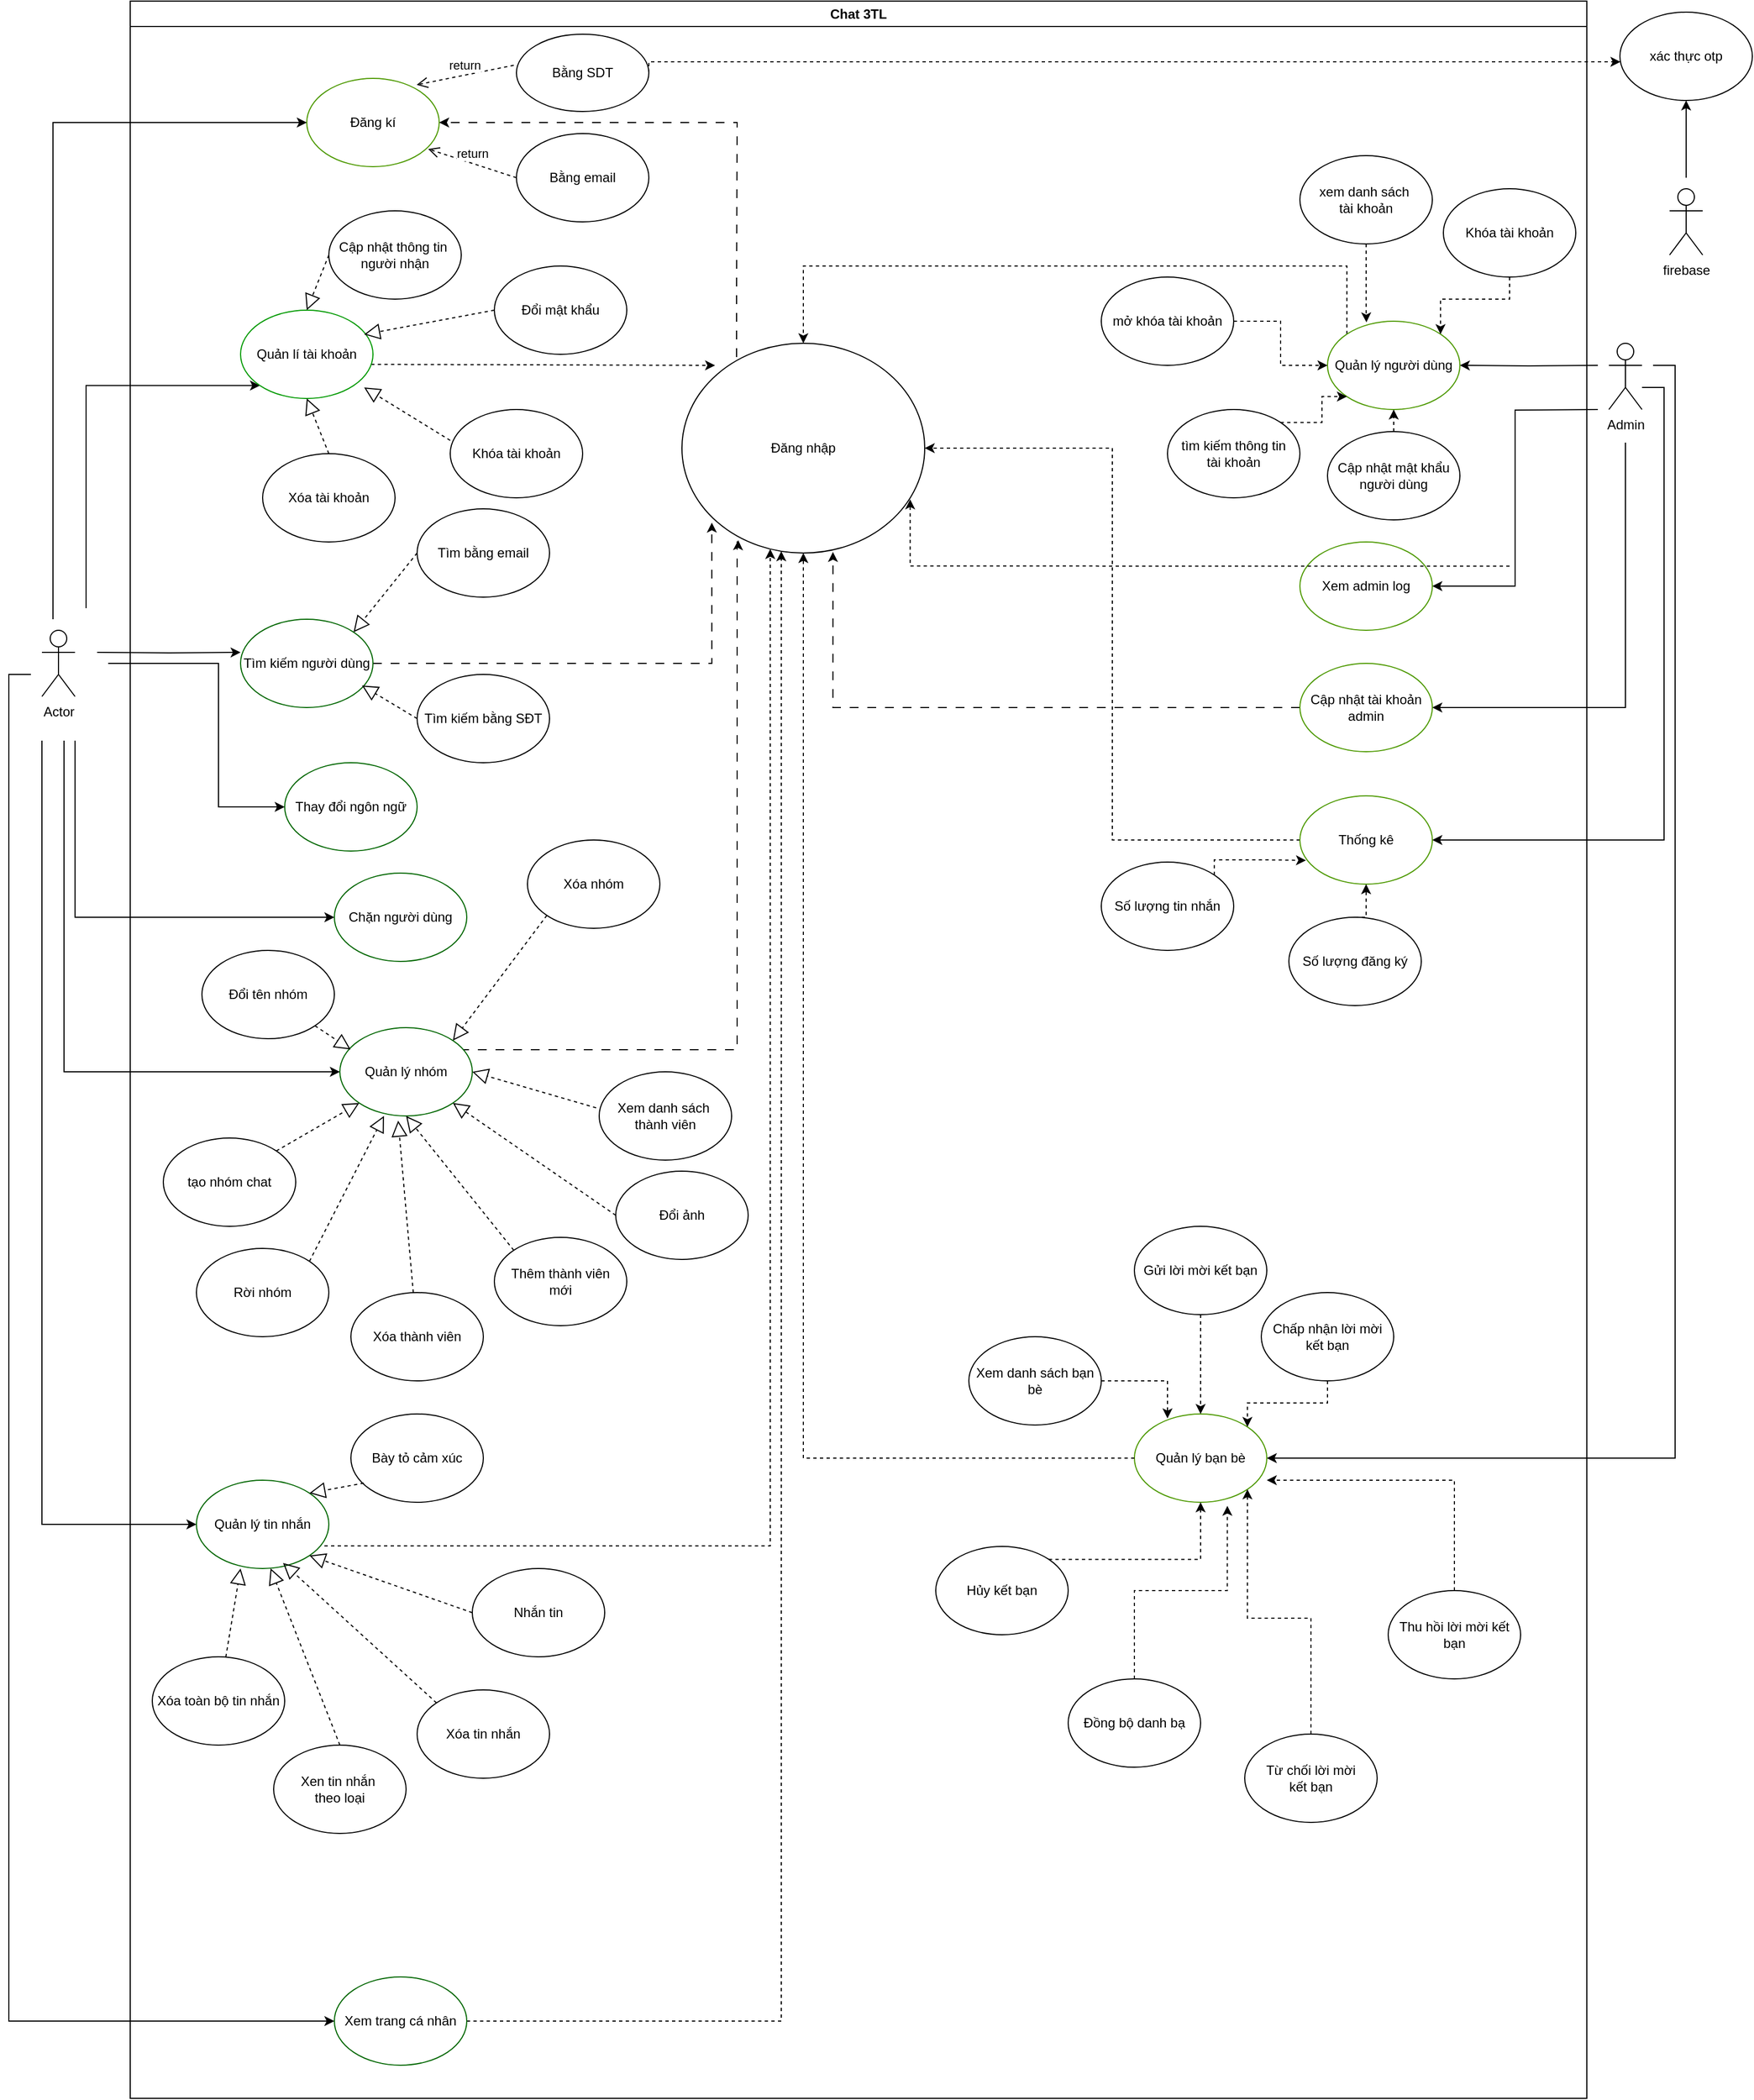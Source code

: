 <mxfile version="24.8.6">
  <diagram name="Page-1" id="at9A_RI2fze7K5TdBR4z">
    <mxGraphModel dx="2100" dy="1114" grid="1" gridSize="10" guides="1" tooltips="1" connect="1" arrows="1" fold="1" page="1" pageScale="1" pageWidth="2000" pageHeight="2000" background="#FFFFFF" math="0" shadow="0">
      <root>
        <mxCell id="0" />
        <mxCell id="1" parent="0" />
        <mxCell id="Nf-f_ZbDkElZ-WXoTZhc-1" value="Đăng kí" style="ellipse;whiteSpace=wrap;html=1;strokeColor=#4D9900;" vertex="1" parent="1">
          <mxGeometry x="430" y="80" width="120" height="80" as="geometry" />
        </mxCell>
        <mxCell id="Nf-f_ZbDkElZ-WXoTZhc-82" style="edgeStyle=orthogonalEdgeStyle;rounded=0;orthogonalLoop=1;jettySize=auto;html=1;exitX=1;exitY=0.5;exitDx=0;exitDy=0;dashed=1;" edge="1" parent="1" source="Nf-f_ZbDkElZ-WXoTZhc-2" target="Nf-f_ZbDkElZ-WXoTZhc-80">
          <mxGeometry relative="1" as="geometry">
            <Array as="points">
              <mxPoint x="1390" y="65" />
              <mxPoint x="1390" y="65" />
            </Array>
          </mxGeometry>
        </mxCell>
        <mxCell id="Nf-f_ZbDkElZ-WXoTZhc-3" value="Bằng email" style="ellipse;whiteSpace=wrap;html=1;" vertex="1" parent="1">
          <mxGeometry x="620" y="130" width="120" height="80" as="geometry" />
        </mxCell>
        <mxCell id="Nf-f_ZbDkElZ-WXoTZhc-60" style="edgeStyle=orthogonalEdgeStyle;rounded=0;orthogonalLoop=1;jettySize=auto;html=1;entryX=0;entryY=0.5;entryDx=0;entryDy=0;" edge="1" parent="1" target="Nf-f_ZbDkElZ-WXoTZhc-1">
          <mxGeometry relative="1" as="geometry">
            <mxPoint x="200" y="530" as="sourcePoint" />
            <Array as="points">
              <mxPoint x="200" y="570" />
              <mxPoint x="200" y="120" />
            </Array>
          </mxGeometry>
        </mxCell>
        <mxCell id="Nf-f_ZbDkElZ-WXoTZhc-61" style="edgeStyle=orthogonalEdgeStyle;rounded=0;orthogonalLoop=1;jettySize=auto;html=1;entryX=0;entryY=1;entryDx=0;entryDy=0;" edge="1" parent="1" target="Nf-f_ZbDkElZ-WXoTZhc-12">
          <mxGeometry relative="1" as="geometry">
            <mxPoint x="230" y="560" as="sourcePoint" />
            <Array as="points">
              <mxPoint x="230" y="550" />
              <mxPoint x="230" y="358" />
            </Array>
          </mxGeometry>
        </mxCell>
        <mxCell id="Nf-f_ZbDkElZ-WXoTZhc-65" style="edgeStyle=orthogonalEdgeStyle;rounded=0;orthogonalLoop=1;jettySize=auto;html=1;entryX=0;entryY=0.375;entryDx=0;entryDy=0;entryPerimeter=0;" edge="1" parent="1" target="Nf-f_ZbDkElZ-WXoTZhc-25">
          <mxGeometry relative="1" as="geometry">
            <mxPoint x="240" y="600" as="sourcePoint" />
            <mxPoint x="350" y="600" as="targetPoint" />
            <Array as="points" />
          </mxGeometry>
        </mxCell>
        <mxCell id="Nf-f_ZbDkElZ-WXoTZhc-66" style="edgeStyle=orthogonalEdgeStyle;rounded=0;orthogonalLoop=1;jettySize=auto;html=1;entryX=0;entryY=0.5;entryDx=0;entryDy=0;" edge="1" parent="1" target="Nf-f_ZbDkElZ-WXoTZhc-29">
          <mxGeometry relative="1" as="geometry">
            <mxPoint x="250" y="610" as="sourcePoint" />
            <Array as="points">
              <mxPoint x="350" y="610" />
              <mxPoint x="350" y="740" />
            </Array>
          </mxGeometry>
        </mxCell>
        <mxCell id="Nf-f_ZbDkElZ-WXoTZhc-68" style="edgeStyle=orthogonalEdgeStyle;rounded=0;orthogonalLoop=1;jettySize=auto;html=1;entryX=0;entryY=0.5;entryDx=0;entryDy=0;" edge="1" parent="1" target="Nf-f_ZbDkElZ-WXoTZhc-30">
          <mxGeometry relative="1" as="geometry">
            <mxPoint x="220" y="680" as="sourcePoint" />
            <Array as="points">
              <mxPoint x="220" y="700" />
              <mxPoint x="220" y="840" />
            </Array>
          </mxGeometry>
        </mxCell>
        <mxCell id="Nf-f_ZbDkElZ-WXoTZhc-69" style="edgeStyle=orthogonalEdgeStyle;rounded=0;orthogonalLoop=1;jettySize=auto;html=1;entryX=0;entryY=0.5;entryDx=0;entryDy=0;" edge="1" parent="1" target="Nf-f_ZbDkElZ-WXoTZhc-31">
          <mxGeometry relative="1" as="geometry">
            <mxPoint x="210" y="680" as="sourcePoint" />
            <Array as="points">
              <mxPoint x="210" y="980" />
            </Array>
          </mxGeometry>
        </mxCell>
        <mxCell id="Nf-f_ZbDkElZ-WXoTZhc-70" style="edgeStyle=orthogonalEdgeStyle;rounded=0;orthogonalLoop=1;jettySize=auto;html=1;entryX=0;entryY=0.5;entryDx=0;entryDy=0;" edge="1" parent="1" target="Nf-f_ZbDkElZ-WXoTZhc-48">
          <mxGeometry relative="1" as="geometry">
            <mxPoint x="190" y="680" as="sourcePoint" />
            <Array as="points">
              <mxPoint x="190" y="700" />
              <mxPoint x="190" y="1390" />
            </Array>
          </mxGeometry>
        </mxCell>
        <mxCell id="Nf-f_ZbDkElZ-WXoTZhc-71" style="edgeStyle=orthogonalEdgeStyle;rounded=0;orthogonalLoop=1;jettySize=auto;html=1;entryX=0;entryY=0.5;entryDx=0;entryDy=0;" edge="1" parent="1" target="Nf-f_ZbDkElZ-WXoTZhc-59">
          <mxGeometry relative="1" as="geometry">
            <mxPoint x="180" y="620" as="sourcePoint" />
            <Array as="points">
              <mxPoint x="160" y="620" />
              <mxPoint x="160" y="1840" />
            </Array>
          </mxGeometry>
        </mxCell>
        <mxCell id="Nf-f_ZbDkElZ-WXoTZhc-4" value="Actor" style="shape=umlActor;verticalLabelPosition=bottom;verticalAlign=top;html=1;outlineConnect=0;" vertex="1" parent="1">
          <mxGeometry x="190" y="580" width="30" height="60" as="geometry" />
        </mxCell>
        <mxCell id="Nf-f_ZbDkElZ-WXoTZhc-5" value="return" style="html=1;verticalAlign=bottom;endArrow=open;dashed=1;endSize=8;curved=0;rounded=0;exitX=-0.02;exitY=0.402;exitDx=0;exitDy=0;exitPerimeter=0;entryX=0.83;entryY=0.073;entryDx=0;entryDy=0;entryPerimeter=0;" edge="1" parent="1" source="Nf-f_ZbDkElZ-WXoTZhc-2" target="Nf-f_ZbDkElZ-WXoTZhc-1">
          <mxGeometry relative="1" as="geometry">
            <mxPoint x="610" y="70" as="sourcePoint" />
            <mxPoint x="530" y="70" as="targetPoint" />
          </mxGeometry>
        </mxCell>
        <mxCell id="Nf-f_ZbDkElZ-WXoTZhc-6" value="return" style="html=1;verticalAlign=bottom;endArrow=open;dashed=1;endSize=8;curved=0;rounded=0;exitX=0;exitY=0.5;exitDx=0;exitDy=0;entryX=0.83;entryY=0.073;entryDx=0;entryDy=0;entryPerimeter=0;" edge="1" parent="1" source="Nf-f_ZbDkElZ-WXoTZhc-3">
          <mxGeometry relative="1" as="geometry">
            <mxPoint x="628" y="110" as="sourcePoint" />
            <mxPoint x="540" y="144" as="targetPoint" />
          </mxGeometry>
        </mxCell>
        <mxCell id="Nf-f_ZbDkElZ-WXoTZhc-9" style="edgeStyle=orthogonalEdgeStyle;rounded=0;orthogonalLoop=1;jettySize=auto;html=1;exitX=0.225;exitY=0.066;exitDx=0;exitDy=0;entryX=1;entryY=0.5;entryDx=0;entryDy=0;dashed=1;dashPattern=8 8;exitPerimeter=0;" edge="1" parent="1" source="Nf-f_ZbDkElZ-WXoTZhc-7" target="Nf-f_ZbDkElZ-WXoTZhc-1">
          <mxGeometry relative="1" as="geometry">
            <Array as="points">
              <mxPoint x="820" y="270" />
              <mxPoint x="820" y="120" />
            </Array>
          </mxGeometry>
        </mxCell>
        <mxCell id="Nf-f_ZbDkElZ-WXoTZhc-10" value="Cập nhật thông tin&amp;nbsp;&lt;div&gt;người nhận&lt;/div&gt;" style="ellipse;whiteSpace=wrap;html=1;" vertex="1" parent="1">
          <mxGeometry x="450" y="200" width="120" height="80" as="geometry" />
        </mxCell>
        <mxCell id="Nf-f_ZbDkElZ-WXoTZhc-74" style="edgeStyle=orthogonalEdgeStyle;rounded=0;orthogonalLoop=1;jettySize=auto;html=1;exitX=0.986;exitY=0.614;exitDx=0;exitDy=0;dashed=1;exitPerimeter=0;" edge="1" parent="1" source="Nf-f_ZbDkElZ-WXoTZhc-12">
          <mxGeometry relative="1" as="geometry">
            <mxPoint x="800" y="340" as="targetPoint" />
            <Array as="points">
              <mxPoint x="490" y="339" />
            </Array>
          </mxGeometry>
        </mxCell>
        <mxCell id="Nf-f_ZbDkElZ-WXoTZhc-12" value="Quản lí tài khoản" style="ellipse;whiteSpace=wrap;html=1;strokeColor=#009900;" vertex="1" parent="1">
          <mxGeometry x="370" y="290" width="120" height="80" as="geometry" />
        </mxCell>
        <mxCell id="Nf-f_ZbDkElZ-WXoTZhc-13" value="Xóa tài khoản" style="ellipse;whiteSpace=wrap;html=1;" vertex="1" parent="1">
          <mxGeometry x="390" y="420" width="120" height="80" as="geometry" />
        </mxCell>
        <mxCell id="Nf-f_ZbDkElZ-WXoTZhc-16" value="" style="endArrow=block;dashed=1;endFill=0;endSize=12;html=1;rounded=0;exitX=0.5;exitY=0;exitDx=0;exitDy=0;entryX=0.5;entryY=1;entryDx=0;entryDy=0;" edge="1" parent="1" source="Nf-f_ZbDkElZ-WXoTZhc-13" target="Nf-f_ZbDkElZ-WXoTZhc-12">
          <mxGeometry width="160" relative="1" as="geometry">
            <mxPoint x="450" y="270" as="sourcePoint" />
            <mxPoint x="670" y="350" as="targetPoint" />
          </mxGeometry>
        </mxCell>
        <mxCell id="Nf-f_ZbDkElZ-WXoTZhc-17" value="Tìm bằng email" style="ellipse;whiteSpace=wrap;html=1;" vertex="1" parent="1">
          <mxGeometry x="530" y="470" width="120" height="80" as="geometry" />
        </mxCell>
        <mxCell id="Nf-f_ZbDkElZ-WXoTZhc-18" value="Khóa tài khoản" style="ellipse;whiteSpace=wrap;html=1;" vertex="1" parent="1">
          <mxGeometry x="560" y="380" width="120" height="80" as="geometry" />
        </mxCell>
        <mxCell id="Nf-f_ZbDkElZ-WXoTZhc-19" value="Đổi mật khẩu" style="ellipse;whiteSpace=wrap;html=1;" vertex="1" parent="1">
          <mxGeometry x="600" y="250" width="120" height="80" as="geometry" />
        </mxCell>
        <mxCell id="Nf-f_ZbDkElZ-WXoTZhc-21" value="" style="endArrow=block;dashed=1;endFill=0;endSize=12;html=1;rounded=0;exitX=0;exitY=0.5;exitDx=0;exitDy=0;entryX=1;entryY=0;entryDx=0;entryDy=0;" edge="1" parent="1" source="Nf-f_ZbDkElZ-WXoTZhc-19">
          <mxGeometry width="160" relative="1" as="geometry">
            <mxPoint x="478" y="278" as="sourcePoint" />
            <mxPoint x="482" y="312" as="targetPoint" />
          </mxGeometry>
        </mxCell>
        <mxCell id="Nf-f_ZbDkElZ-WXoTZhc-22" value="" style="endArrow=block;dashed=1;endFill=0;endSize=12;html=1;rounded=0;entryX=1;entryY=0;entryDx=0;entryDy=0;" edge="1" parent="1">
          <mxGeometry width="160" relative="1" as="geometry">
            <mxPoint x="560" y="408" as="sourcePoint" />
            <mxPoint x="482" y="360" as="targetPoint" />
          </mxGeometry>
        </mxCell>
        <mxCell id="Nf-f_ZbDkElZ-WXoTZhc-24" value="" style="endArrow=block;dashed=1;endFill=0;endSize=12;html=1;rounded=0;entryX=0.5;entryY=0;entryDx=0;entryDy=0;exitX=0;exitY=0.5;exitDx=0;exitDy=0;" edge="1" parent="1" source="Nf-f_ZbDkElZ-WXoTZhc-10" target="Nf-f_ZbDkElZ-WXoTZhc-12">
          <mxGeometry width="160" relative="1" as="geometry">
            <mxPoint x="448" y="280" as="sourcePoint" />
            <mxPoint x="370" y="232" as="targetPoint" />
          </mxGeometry>
        </mxCell>
        <mxCell id="Nf-f_ZbDkElZ-WXoTZhc-73" style="edgeStyle=orthogonalEdgeStyle;rounded=0;orthogonalLoop=1;jettySize=auto;html=1;exitX=1;exitY=0.5;exitDx=0;exitDy=0;dashed=1;dashPattern=8 8;entryX=0.123;entryY=0.855;entryDx=0;entryDy=0;entryPerimeter=0;" edge="1" parent="1" source="Nf-f_ZbDkElZ-WXoTZhc-25" target="Nf-f_ZbDkElZ-WXoTZhc-7">
          <mxGeometry relative="1" as="geometry">
            <mxPoint x="798" y="480" as="targetPoint" />
            <Array as="points">
              <mxPoint x="797" y="610" />
            </Array>
          </mxGeometry>
        </mxCell>
        <mxCell id="Nf-f_ZbDkElZ-WXoTZhc-25" value="Tìm kiếm người dùng" style="ellipse;whiteSpace=wrap;html=1;strokeColor=#006600;" vertex="1" parent="1">
          <mxGeometry x="370" y="570" width="120" height="80" as="geometry" />
        </mxCell>
        <mxCell id="Nf-f_ZbDkElZ-WXoTZhc-26" value="" style="endArrow=block;dashed=1;endFill=0;endSize=12;html=1;rounded=0;exitX=0;exitY=0.5;exitDx=0;exitDy=0;entryX=1;entryY=0;entryDx=0;entryDy=0;" edge="1" parent="1" source="Nf-f_ZbDkElZ-WXoTZhc-17" target="Nf-f_ZbDkElZ-WXoTZhc-25">
          <mxGeometry width="160" relative="1" as="geometry">
            <mxPoint x="510" y="600" as="sourcePoint" />
            <mxPoint x="490" y="550" as="targetPoint" />
          </mxGeometry>
        </mxCell>
        <mxCell id="Nf-f_ZbDkElZ-WXoTZhc-27" value="Tìm kiếm bằng SĐT" style="ellipse;whiteSpace=wrap;html=1;" vertex="1" parent="1">
          <mxGeometry x="530" y="620" width="120" height="80" as="geometry" />
        </mxCell>
        <mxCell id="Nf-f_ZbDkElZ-WXoTZhc-28" value="" style="endArrow=block;dashed=1;endFill=0;endSize=12;html=1;rounded=0;exitX=0;exitY=0.5;exitDx=0;exitDy=0;entryX=0.5;entryY=1;entryDx=0;entryDy=0;" edge="1" parent="1" source="Nf-f_ZbDkElZ-WXoTZhc-27">
          <mxGeometry width="160" relative="1" as="geometry">
            <mxPoint x="500" y="680" as="sourcePoint" />
            <mxPoint x="480" y="630" as="targetPoint" />
          </mxGeometry>
        </mxCell>
        <mxCell id="Nf-f_ZbDkElZ-WXoTZhc-29" value="Thay đổi ngôn ngữ" style="ellipse;whiteSpace=wrap;html=1;strokeColor=#006600;" vertex="1" parent="1">
          <mxGeometry x="410" y="700" width="120" height="80" as="geometry" />
        </mxCell>
        <mxCell id="Nf-f_ZbDkElZ-WXoTZhc-30" value="Chặn người dùng" style="ellipse;whiteSpace=wrap;html=1;strokeColor=#006600;" vertex="1" parent="1">
          <mxGeometry x="455" y="800" width="120" height="80" as="geometry" />
        </mxCell>
        <mxCell id="Nf-f_ZbDkElZ-WXoTZhc-72" style="edgeStyle=orthogonalEdgeStyle;rounded=0;orthogonalLoop=1;jettySize=auto;html=1;dashed=1;dashPattern=8 8;exitX=0.921;exitY=0.232;exitDx=0;exitDy=0;exitPerimeter=0;entryX=0.232;entryY=0.939;entryDx=0;entryDy=0;entryPerimeter=0;" edge="1" parent="1" source="Nf-f_ZbDkElZ-WXoTZhc-31" target="Nf-f_ZbDkElZ-WXoTZhc-7">
          <mxGeometry relative="1" as="geometry">
            <mxPoint x="610" y="960" as="sourcePoint" />
            <mxPoint x="820" y="560" as="targetPoint" />
            <Array as="points">
              <mxPoint x="571" y="960" />
              <mxPoint x="820" y="960" />
              <mxPoint x="820" y="500" />
              <mxPoint x="821" y="500" />
            </Array>
          </mxGeometry>
        </mxCell>
        <mxCell id="Nf-f_ZbDkElZ-WXoTZhc-31" value="Quản lý nhóm" style="ellipse;whiteSpace=wrap;html=1;strokeColor=#006600;" vertex="1" parent="1">
          <mxGeometry x="460" y="940" width="120" height="80" as="geometry" />
        </mxCell>
        <mxCell id="Nf-f_ZbDkElZ-WXoTZhc-32" value="Xóa nhóm" style="ellipse;whiteSpace=wrap;html=1;" vertex="1" parent="1">
          <mxGeometry x="630" y="770" width="120" height="80" as="geometry" />
        </mxCell>
        <mxCell id="Nf-f_ZbDkElZ-WXoTZhc-33" value="" style="endArrow=block;dashed=1;endFill=0;endSize=12;html=1;rounded=0;exitX=0;exitY=1;exitDx=0;exitDy=0;entryX=1;entryY=0;entryDx=0;entryDy=0;" edge="1" parent="1" source="Nf-f_ZbDkElZ-WXoTZhc-32" target="Nf-f_ZbDkElZ-WXoTZhc-31">
          <mxGeometry width="160" relative="1" as="geometry">
            <mxPoint x="610" y="970" as="sourcePoint" />
            <mxPoint x="570" y="960" as="targetPoint" />
          </mxGeometry>
        </mxCell>
        <mxCell id="Nf-f_ZbDkElZ-WXoTZhc-34" value="Đổi tên nhóm" style="ellipse;whiteSpace=wrap;html=1;" vertex="1" parent="1">
          <mxGeometry x="335" y="870" width="120" height="80" as="geometry" />
        </mxCell>
        <mxCell id="Nf-f_ZbDkElZ-WXoTZhc-35" value="Xem danh sách&amp;nbsp;&lt;div&gt;thành viên&lt;/div&gt;" style="ellipse;whiteSpace=wrap;html=1;" vertex="1" parent="1">
          <mxGeometry x="695" y="980" width="120" height="80" as="geometry" />
        </mxCell>
        <mxCell id="Nf-f_ZbDkElZ-WXoTZhc-36" value="Đổi ảnh" style="ellipse;whiteSpace=wrap;html=1;" vertex="1" parent="1">
          <mxGeometry x="710" y="1070" width="120" height="80" as="geometry" />
        </mxCell>
        <mxCell id="Nf-f_ZbDkElZ-WXoTZhc-37" value="Xóa thành viên" style="ellipse;whiteSpace=wrap;html=1;" vertex="1" parent="1">
          <mxGeometry x="470" y="1180" width="120" height="80" as="geometry" />
        </mxCell>
        <mxCell id="Nf-f_ZbDkElZ-WXoTZhc-38" value="Rời nhóm" style="ellipse;whiteSpace=wrap;html=1;" vertex="1" parent="1">
          <mxGeometry x="330" y="1140" width="120" height="80" as="geometry" />
        </mxCell>
        <mxCell id="Nf-f_ZbDkElZ-WXoTZhc-39" value="tạo nhóm chat" style="ellipse;whiteSpace=wrap;html=1;" vertex="1" parent="1">
          <mxGeometry x="300" y="1040" width="120" height="80" as="geometry" />
        </mxCell>
        <mxCell id="Nf-f_ZbDkElZ-WXoTZhc-40" value="Thêm thành viên&lt;div&gt;mới&lt;/div&gt;" style="ellipse;whiteSpace=wrap;html=1;" vertex="1" parent="1">
          <mxGeometry x="600" y="1130" width="120" height="80" as="geometry" />
        </mxCell>
        <mxCell id="Nf-f_ZbDkElZ-WXoTZhc-41" value="" style="endArrow=block;dashed=1;endFill=0;endSize=12;html=1;rounded=0;exitX=1;exitY=1;exitDx=0;exitDy=0;entryX=0.081;entryY=0.247;entryDx=0;entryDy=0;entryPerimeter=0;" edge="1" parent="1" source="Nf-f_ZbDkElZ-WXoTZhc-34" target="Nf-f_ZbDkElZ-WXoTZhc-31">
          <mxGeometry width="160" relative="1" as="geometry">
            <mxPoint x="658" y="848" as="sourcePoint" />
            <mxPoint x="580" y="970" as="targetPoint" />
          </mxGeometry>
        </mxCell>
        <mxCell id="Nf-f_ZbDkElZ-WXoTZhc-42" value="" style="endArrow=block;dashed=1;endFill=0;endSize=12;html=1;rounded=0;exitX=-0.023;exitY=0.408;exitDx=0;exitDy=0;entryX=1;entryY=0.5;entryDx=0;entryDy=0;exitPerimeter=0;" edge="1" parent="1" source="Nf-f_ZbDkElZ-WXoTZhc-35" target="Nf-f_ZbDkElZ-WXoTZhc-31">
          <mxGeometry width="160" relative="1" as="geometry">
            <mxPoint x="668" y="858" as="sourcePoint" />
            <mxPoint x="590" y="980" as="targetPoint" />
          </mxGeometry>
        </mxCell>
        <mxCell id="Nf-f_ZbDkElZ-WXoTZhc-43" value="" style="endArrow=block;dashed=1;endFill=0;endSize=12;html=1;rounded=0;exitX=0;exitY=0.5;exitDx=0;exitDy=0;entryX=1;entryY=1;entryDx=0;entryDy=0;" edge="1" parent="1" source="Nf-f_ZbDkElZ-WXoTZhc-36" target="Nf-f_ZbDkElZ-WXoTZhc-31">
          <mxGeometry width="160" relative="1" as="geometry">
            <mxPoint x="678" y="868" as="sourcePoint" />
            <mxPoint x="600" y="990" as="targetPoint" />
          </mxGeometry>
        </mxCell>
        <mxCell id="Nf-f_ZbDkElZ-WXoTZhc-44" value="" style="endArrow=block;dashed=1;endFill=0;endSize=12;html=1;rounded=0;exitX=0;exitY=0;exitDx=0;exitDy=0;entryX=0.5;entryY=1;entryDx=0;entryDy=0;" edge="1" parent="1" source="Nf-f_ZbDkElZ-WXoTZhc-40" target="Nf-f_ZbDkElZ-WXoTZhc-31">
          <mxGeometry width="160" relative="1" as="geometry">
            <mxPoint x="688" y="878" as="sourcePoint" />
            <mxPoint x="610" y="1000" as="targetPoint" />
          </mxGeometry>
        </mxCell>
        <mxCell id="Nf-f_ZbDkElZ-WXoTZhc-45" value="" style="endArrow=block;dashed=1;endFill=0;endSize=12;html=1;rounded=0;entryX=0.44;entryY=1.053;entryDx=0;entryDy=0;entryPerimeter=0;" edge="1" parent="1" source="Nf-f_ZbDkElZ-WXoTZhc-37" target="Nf-f_ZbDkElZ-WXoTZhc-31">
          <mxGeometry width="160" relative="1" as="geometry">
            <mxPoint x="698" y="888" as="sourcePoint" />
            <mxPoint x="620" y="1010" as="targetPoint" />
          </mxGeometry>
        </mxCell>
        <mxCell id="Nf-f_ZbDkElZ-WXoTZhc-46" value="" style="endArrow=block;dashed=1;endFill=0;endSize=12;html=1;rounded=0;exitX=1;exitY=0;exitDx=0;exitDy=0;entryX=0;entryY=1;entryDx=0;entryDy=0;" edge="1" parent="1" source="Nf-f_ZbDkElZ-WXoTZhc-39" target="Nf-f_ZbDkElZ-WXoTZhc-31">
          <mxGeometry width="160" relative="1" as="geometry">
            <mxPoint x="708" y="898" as="sourcePoint" />
            <mxPoint x="630" y="1020" as="targetPoint" />
          </mxGeometry>
        </mxCell>
        <mxCell id="Nf-f_ZbDkElZ-WXoTZhc-47" value="" style="endArrow=block;dashed=1;endFill=0;endSize=12;html=1;rounded=0;exitX=1;exitY=0;exitDx=0;exitDy=0;entryX=0.333;entryY=1;entryDx=0;entryDy=0;entryPerimeter=0;" edge="1" parent="1" source="Nf-f_ZbDkElZ-WXoTZhc-38" target="Nf-f_ZbDkElZ-WXoTZhc-31">
          <mxGeometry width="160" relative="1" as="geometry">
            <mxPoint x="718" y="908" as="sourcePoint" />
            <mxPoint x="640" y="1030" as="targetPoint" />
          </mxGeometry>
        </mxCell>
        <mxCell id="Nf-f_ZbDkElZ-WXoTZhc-75" style="edgeStyle=orthogonalEdgeStyle;rounded=0;orthogonalLoop=1;jettySize=auto;html=1;exitX=1;exitY=1;exitDx=0;exitDy=0;dashed=1;" edge="1" parent="1" target="Nf-f_ZbDkElZ-WXoTZhc-7">
          <mxGeometry relative="1" as="geometry">
            <mxPoint x="439.996" y="1409.474" as="sourcePoint" />
            <mxPoint x="907.57" y="301.19" as="targetPoint" />
            <Array as="points">
              <mxPoint x="850" y="1409" />
            </Array>
          </mxGeometry>
        </mxCell>
        <mxCell id="Nf-f_ZbDkElZ-WXoTZhc-48" value="Quản lý tin nhắn" style="ellipse;whiteSpace=wrap;html=1;strokeColor=#006600;" vertex="1" parent="1">
          <mxGeometry x="330" y="1350" width="120" height="80" as="geometry" />
        </mxCell>
        <mxCell id="Nf-f_ZbDkElZ-WXoTZhc-49" value="Bày tỏ cảm xúc" style="ellipse;whiteSpace=wrap;html=1;" vertex="1" parent="1">
          <mxGeometry x="470" y="1290" width="120" height="80" as="geometry" />
        </mxCell>
        <mxCell id="Nf-f_ZbDkElZ-WXoTZhc-50" value="Nhắn tin" style="ellipse;whiteSpace=wrap;html=1;" vertex="1" parent="1">
          <mxGeometry x="580" y="1430" width="120" height="80" as="geometry" />
        </mxCell>
        <mxCell id="Nf-f_ZbDkElZ-WXoTZhc-51" value="Xóa tin nhắn" style="ellipse;whiteSpace=wrap;html=1;" vertex="1" parent="1">
          <mxGeometry x="530" y="1540" width="120" height="80" as="geometry" />
        </mxCell>
        <mxCell id="Nf-f_ZbDkElZ-WXoTZhc-52" value="Xen tin nhắn&amp;nbsp;&lt;div&gt;theo loại&lt;/div&gt;" style="ellipse;whiteSpace=wrap;html=1;" vertex="1" parent="1">
          <mxGeometry x="400" y="1590" width="120" height="80" as="geometry" />
        </mxCell>
        <mxCell id="Nf-f_ZbDkElZ-WXoTZhc-53" value="Xóa toàn bộ tin nhắn" style="ellipse;whiteSpace=wrap;html=1;" vertex="1" parent="1">
          <mxGeometry x="290" y="1510" width="120" height="80" as="geometry" />
        </mxCell>
        <mxCell id="Nf-f_ZbDkElZ-WXoTZhc-54" value="" style="endArrow=block;dashed=1;endFill=0;endSize=12;html=1;rounded=0;exitX=0.5;exitY=0;exitDx=0;exitDy=0;entryX=0.56;entryY=0.998;entryDx=0;entryDy=0;entryPerimeter=0;" edge="1" parent="1" source="Nf-f_ZbDkElZ-WXoTZhc-52" target="Nf-f_ZbDkElZ-WXoTZhc-48">
          <mxGeometry width="160" relative="1" as="geometry">
            <mxPoint x="490" y="1622" as="sourcePoint" />
            <mxPoint x="448" y="1400" as="targetPoint" />
          </mxGeometry>
        </mxCell>
        <mxCell id="Nf-f_ZbDkElZ-WXoTZhc-55" value="" style="endArrow=block;dashed=1;endFill=0;endSize=12;html=1;rounded=0;entryX=0.333;entryY=1;entryDx=0;entryDy=0;entryPerimeter=0;" edge="1" parent="1" source="Nf-f_ZbDkElZ-WXoTZhc-53">
          <mxGeometry width="160" relative="1" as="geometry">
            <mxPoint x="452" y="1660" as="sourcePoint" />
            <mxPoint x="370" y="1430" as="targetPoint" />
          </mxGeometry>
        </mxCell>
        <mxCell id="Nf-f_ZbDkElZ-WXoTZhc-56" value="" style="endArrow=block;dashed=1;endFill=0;endSize=12;html=1;rounded=0;exitX=0;exitY=0;exitDx=0;exitDy=0;entryX=0.654;entryY=0.937;entryDx=0;entryDy=0;entryPerimeter=0;" edge="1" parent="1" source="Nf-f_ZbDkElZ-WXoTZhc-51" target="Nf-f_ZbDkElZ-WXoTZhc-48">
          <mxGeometry width="160" relative="1" as="geometry">
            <mxPoint x="550" y="1650" as="sourcePoint" />
            <mxPoint x="468" y="1420" as="targetPoint" />
          </mxGeometry>
        </mxCell>
        <mxCell id="Nf-f_ZbDkElZ-WXoTZhc-57" value="" style="endArrow=block;dashed=1;endFill=0;endSize=12;html=1;rounded=0;exitX=0;exitY=0.5;exitDx=0;exitDy=0;entryX=1;entryY=1;entryDx=0;entryDy=0;" edge="1" parent="1" source="Nf-f_ZbDkElZ-WXoTZhc-50" target="Nf-f_ZbDkElZ-WXoTZhc-48">
          <mxGeometry width="160" relative="1" as="geometry">
            <mxPoint x="560" y="1660" as="sourcePoint" />
            <mxPoint x="450" y="1400" as="targetPoint" />
          </mxGeometry>
        </mxCell>
        <mxCell id="Nf-f_ZbDkElZ-WXoTZhc-58" value="" style="endArrow=block;dashed=1;endFill=0;endSize=12;html=1;rounded=0;exitX=0.097;exitY=0.783;exitDx=0;exitDy=0;entryX=1;entryY=0;entryDx=0;entryDy=0;exitPerimeter=0;" edge="1" parent="1" source="Nf-f_ZbDkElZ-WXoTZhc-49" target="Nf-f_ZbDkElZ-WXoTZhc-48">
          <mxGeometry width="160" relative="1" as="geometry">
            <mxPoint x="570" y="1670" as="sourcePoint" />
            <mxPoint x="488" y="1440" as="targetPoint" />
          </mxGeometry>
        </mxCell>
        <mxCell id="Nf-f_ZbDkElZ-WXoTZhc-76" style="edgeStyle=orthogonalEdgeStyle;rounded=0;orthogonalLoop=1;jettySize=auto;html=1;exitX=1;exitY=0.5;exitDx=0;exitDy=0;dashed=1;" edge="1" parent="1" source="Nf-f_ZbDkElZ-WXoTZhc-59" target="Nf-f_ZbDkElZ-WXoTZhc-7">
          <mxGeometry relative="1" as="geometry">
            <Array as="points">
              <mxPoint x="860" y="1840" />
            </Array>
          </mxGeometry>
        </mxCell>
        <mxCell id="Nf-f_ZbDkElZ-WXoTZhc-59" value="Xem trang cá nhân" style="ellipse;whiteSpace=wrap;html=1;strokeColor=#006600;" vertex="1" parent="1">
          <mxGeometry x="455" y="1800" width="120" height="80" as="geometry" />
        </mxCell>
        <mxCell id="Nf-f_ZbDkElZ-WXoTZhc-81" style="edgeStyle=orthogonalEdgeStyle;rounded=0;orthogonalLoop=1;jettySize=auto;html=1;entryX=0.5;entryY=1;entryDx=0;entryDy=0;" edge="1" parent="1" target="Nf-f_ZbDkElZ-WXoTZhc-80">
          <mxGeometry relative="1" as="geometry">
            <mxPoint x="1680" y="160" as="sourcePoint" />
            <Array as="points">
              <mxPoint x="1680" y="170" />
            </Array>
          </mxGeometry>
        </mxCell>
        <mxCell id="Nf-f_ZbDkElZ-WXoTZhc-77" value="firebase" style="shape=umlActor;verticalLabelPosition=bottom;verticalAlign=top;html=1;outlineConnect=0;" vertex="1" parent="1">
          <mxGeometry x="1665" y="180" width="30" height="60" as="geometry" />
        </mxCell>
        <mxCell id="Nf-f_ZbDkElZ-WXoTZhc-80" value="xác thực otp" style="ellipse;whiteSpace=wrap;html=1;" vertex="1" parent="1">
          <mxGeometry x="1620" y="20" width="120" height="80" as="geometry" />
        </mxCell>
        <mxCell id="Nf-f_ZbDkElZ-WXoTZhc-96" style="edgeStyle=orthogonalEdgeStyle;rounded=0;orthogonalLoop=1;jettySize=auto;html=1;" edge="1" parent="1" target="Nf-f_ZbDkElZ-WXoTZhc-85">
          <mxGeometry relative="1" as="geometry">
            <mxPoint x="1600" y="340" as="sourcePoint" />
          </mxGeometry>
        </mxCell>
        <mxCell id="Nf-f_ZbDkElZ-WXoTZhc-125" style="edgeStyle=orthogonalEdgeStyle;rounded=0;orthogonalLoop=1;jettySize=auto;html=1;entryX=1;entryY=0.5;entryDx=0;entryDy=0;" edge="1" parent="1" target="Nf-f_ZbDkElZ-WXoTZhc-98">
          <mxGeometry relative="1" as="geometry">
            <mxPoint x="1600" y="380" as="sourcePoint" />
          </mxGeometry>
        </mxCell>
        <mxCell id="Nf-f_ZbDkElZ-WXoTZhc-126" style="edgeStyle=orthogonalEdgeStyle;rounded=0;orthogonalLoop=1;jettySize=auto;html=1;entryX=1;entryY=0.5;entryDx=0;entryDy=0;" edge="1" parent="1" target="Nf-f_ZbDkElZ-WXoTZhc-99">
          <mxGeometry relative="1" as="geometry">
            <mxPoint x="1625" y="410" as="sourcePoint" />
            <Array as="points">
              <mxPoint x="1625" y="650" />
            </Array>
          </mxGeometry>
        </mxCell>
        <mxCell id="Nf-f_ZbDkElZ-WXoTZhc-127" style="edgeStyle=orthogonalEdgeStyle;rounded=0;orthogonalLoop=1;jettySize=auto;html=1;entryX=1;entryY=0.5;entryDx=0;entryDy=0;" edge="1" parent="1" target="Nf-f_ZbDkElZ-WXoTZhc-100">
          <mxGeometry relative="1" as="geometry">
            <mxPoint x="1640" y="360" as="sourcePoint" />
            <Array as="points">
              <mxPoint x="1640" y="360" />
              <mxPoint x="1660" y="360" />
              <mxPoint x="1660" y="770" />
            </Array>
          </mxGeometry>
        </mxCell>
        <mxCell id="Nf-f_ZbDkElZ-WXoTZhc-128" style="edgeStyle=orthogonalEdgeStyle;rounded=0;orthogonalLoop=1;jettySize=auto;html=1;entryX=1;entryY=0.5;entryDx=0;entryDy=0;" edge="1" parent="1" target="Nf-f_ZbDkElZ-WXoTZhc-109">
          <mxGeometry relative="1" as="geometry">
            <mxPoint x="1650" y="340" as="sourcePoint" />
            <Array as="points">
              <mxPoint x="1650" y="340" />
              <mxPoint x="1670" y="340" />
              <mxPoint x="1670" y="1330" />
            </Array>
          </mxGeometry>
        </mxCell>
        <mxCell id="Nf-f_ZbDkElZ-WXoTZhc-83" value="Admin" style="shape=umlActor;verticalLabelPosition=bottom;verticalAlign=top;html=1;outlineConnect=0;" vertex="1" parent="1">
          <mxGeometry x="1610" y="320" width="30" height="60" as="geometry" />
        </mxCell>
        <mxCell id="Nf-f_ZbDkElZ-WXoTZhc-97" style="edgeStyle=orthogonalEdgeStyle;rounded=0;orthogonalLoop=1;jettySize=auto;html=1;exitX=0;exitY=0;exitDx=0;exitDy=0;entryX=0.5;entryY=0;entryDx=0;entryDy=0;dashed=1;" edge="1" parent="1" source="Nf-f_ZbDkElZ-WXoTZhc-85" target="Nf-f_ZbDkElZ-WXoTZhc-7">
          <mxGeometry relative="1" as="geometry">
            <Array as="points">
              <mxPoint x="1373" y="250" />
              <mxPoint x="880" y="250" />
            </Array>
          </mxGeometry>
        </mxCell>
        <mxCell id="Nf-f_ZbDkElZ-WXoTZhc-85" value="Quản lý người dùng" style="ellipse;whiteSpace=wrap;html=1;strokeColor=#4D9900;" vertex="1" parent="1">
          <mxGeometry x="1355" y="300" width="120" height="80" as="geometry" />
        </mxCell>
        <mxCell id="Nf-f_ZbDkElZ-WXoTZhc-91" style="edgeStyle=orthogonalEdgeStyle;rounded=0;orthogonalLoop=1;jettySize=auto;html=1;exitX=0.5;exitY=1;exitDx=0;exitDy=0;entryX=1;entryY=0;entryDx=0;entryDy=0;dashed=1;" edge="1" parent="1" source="Nf-f_ZbDkElZ-WXoTZhc-86" target="Nf-f_ZbDkElZ-WXoTZhc-85">
          <mxGeometry relative="1" as="geometry" />
        </mxCell>
        <mxCell id="Nf-f_ZbDkElZ-WXoTZhc-86" value="Khóa tài khoản" style="ellipse;whiteSpace=wrap;html=1;" vertex="1" parent="1">
          <mxGeometry x="1460" y="180" width="120" height="80" as="geometry" />
        </mxCell>
        <mxCell id="Nf-f_ZbDkElZ-WXoTZhc-92" style="edgeStyle=orthogonalEdgeStyle;rounded=0;orthogonalLoop=1;jettySize=auto;html=1;exitX=0.5;exitY=1;exitDx=0;exitDy=0;dashed=1;entryX=0.294;entryY=0.013;entryDx=0;entryDy=0;entryPerimeter=0;" edge="1" parent="1" source="Nf-f_ZbDkElZ-WXoTZhc-87" target="Nf-f_ZbDkElZ-WXoTZhc-85">
          <mxGeometry relative="1" as="geometry">
            <mxPoint x="1400" y="290" as="targetPoint" />
            <Array as="points">
              <mxPoint x="1390" y="290" />
              <mxPoint x="1390" y="290" />
            </Array>
          </mxGeometry>
        </mxCell>
        <mxCell id="Nf-f_ZbDkElZ-WXoTZhc-87" value="xem danh sách&amp;nbsp;&lt;div&gt;tài khoản&lt;/div&gt;" style="ellipse;whiteSpace=wrap;html=1;" vertex="1" parent="1">
          <mxGeometry x="1330" y="150" width="120" height="80" as="geometry" />
        </mxCell>
        <mxCell id="Nf-f_ZbDkElZ-WXoTZhc-93" style="edgeStyle=orthogonalEdgeStyle;rounded=0;orthogonalLoop=1;jettySize=auto;html=1;exitX=1;exitY=0.5;exitDx=0;exitDy=0;dashed=1;" edge="1" parent="1" source="Nf-f_ZbDkElZ-WXoTZhc-88" target="Nf-f_ZbDkElZ-WXoTZhc-85">
          <mxGeometry relative="1" as="geometry" />
        </mxCell>
        <mxCell id="Nf-f_ZbDkElZ-WXoTZhc-88" value="mở khóa tài khoản" style="ellipse;whiteSpace=wrap;html=1;" vertex="1" parent="1">
          <mxGeometry x="1150" y="260" width="120" height="80" as="geometry" />
        </mxCell>
        <mxCell id="Nf-f_ZbDkElZ-WXoTZhc-95" style="edgeStyle=orthogonalEdgeStyle;rounded=0;orthogonalLoop=1;jettySize=auto;html=1;exitX=0.5;exitY=0;exitDx=0;exitDy=0;entryX=0.5;entryY=1;entryDx=0;entryDy=0;dashed=1;" edge="1" parent="1" source="Nf-f_ZbDkElZ-WXoTZhc-89" target="Nf-f_ZbDkElZ-WXoTZhc-85">
          <mxGeometry relative="1" as="geometry" />
        </mxCell>
        <mxCell id="Nf-f_ZbDkElZ-WXoTZhc-89" value="Cập nhật mật khẩu người dùng" style="ellipse;whiteSpace=wrap;html=1;" vertex="1" parent="1">
          <mxGeometry x="1355" y="400" width="120" height="80" as="geometry" />
        </mxCell>
        <mxCell id="Nf-f_ZbDkElZ-WXoTZhc-94" style="edgeStyle=orthogonalEdgeStyle;rounded=0;orthogonalLoop=1;jettySize=auto;html=1;exitX=1;exitY=0;exitDx=0;exitDy=0;entryX=0;entryY=1;entryDx=0;entryDy=0;dashed=1;" edge="1" parent="1" source="Nf-f_ZbDkElZ-WXoTZhc-90" target="Nf-f_ZbDkElZ-WXoTZhc-85">
          <mxGeometry relative="1" as="geometry" />
        </mxCell>
        <mxCell id="Nf-f_ZbDkElZ-WXoTZhc-90" value="tìm kiếm thông tin&lt;div&gt;tài khoản&lt;/div&gt;" style="ellipse;whiteSpace=wrap;html=1;" vertex="1" parent="1">
          <mxGeometry x="1210" y="380" width="120" height="80" as="geometry" />
        </mxCell>
        <mxCell id="Nf-f_ZbDkElZ-WXoTZhc-98" value="Xem admin log" style="ellipse;whiteSpace=wrap;html=1;strokeColor=#4D9900;" vertex="1" parent="1">
          <mxGeometry x="1330" y="500" width="120" height="80" as="geometry" />
        </mxCell>
        <mxCell id="Nf-f_ZbDkElZ-WXoTZhc-106" style="edgeStyle=orthogonalEdgeStyle;rounded=0;orthogonalLoop=1;jettySize=auto;html=1;exitX=0;exitY=0.5;exitDx=0;exitDy=0;dashed=1;dashPattern=8 8;entryX=0.622;entryY=0.995;entryDx=0;entryDy=0;entryPerimeter=0;" edge="1" parent="1" source="Nf-f_ZbDkElZ-WXoTZhc-99" target="Nf-f_ZbDkElZ-WXoTZhc-7">
          <mxGeometry relative="1" as="geometry">
            <mxPoint x="880" y="340" as="targetPoint" />
            <Array as="points">
              <mxPoint x="907" y="650" />
            </Array>
          </mxGeometry>
        </mxCell>
        <mxCell id="Nf-f_ZbDkElZ-WXoTZhc-99" value="Cập nhật tài khoản&lt;div&gt;admin&lt;/div&gt;" style="ellipse;whiteSpace=wrap;html=1;strokeColor=#4D9900;" vertex="1" parent="1">
          <mxGeometry x="1330" y="610" width="120" height="80" as="geometry" />
        </mxCell>
        <mxCell id="Nf-f_ZbDkElZ-WXoTZhc-105" style="edgeStyle=orthogonalEdgeStyle;rounded=0;orthogonalLoop=1;jettySize=auto;html=1;exitX=0;exitY=0.5;exitDx=0;exitDy=0;entryX=1;entryY=0.5;entryDx=0;entryDy=0;dashed=1;" edge="1" parent="1" source="Nf-f_ZbDkElZ-WXoTZhc-100" target="Nf-f_ZbDkElZ-WXoTZhc-7">
          <mxGeometry relative="1" as="geometry" />
        </mxCell>
        <mxCell id="Nf-f_ZbDkElZ-WXoTZhc-100" value="Thống kê" style="ellipse;whiteSpace=wrap;html=1;strokeColor=#4D9900;" vertex="1" parent="1">
          <mxGeometry x="1330" y="730" width="120" height="80" as="geometry" />
        </mxCell>
        <mxCell id="Nf-f_ZbDkElZ-WXoTZhc-104" style="edgeStyle=orthogonalEdgeStyle;rounded=0;orthogonalLoop=1;jettySize=auto;html=1;exitX=1;exitY=0;exitDx=0;exitDy=0;entryX=0.046;entryY=0.731;entryDx=0;entryDy=0;dashed=1;entryPerimeter=0;" edge="1" parent="1" source="Nf-f_ZbDkElZ-WXoTZhc-101" target="Nf-f_ZbDkElZ-WXoTZhc-100">
          <mxGeometry relative="1" as="geometry">
            <Array as="points">
              <mxPoint x="1252" y="788" />
              <mxPoint x="1300" y="788" />
            </Array>
          </mxGeometry>
        </mxCell>
        <mxCell id="Nf-f_ZbDkElZ-WXoTZhc-101" value="Số lượng tin nhắn" style="ellipse;whiteSpace=wrap;html=1;" vertex="1" parent="1">
          <mxGeometry x="1150" y="790" width="120" height="80" as="geometry" />
        </mxCell>
        <mxCell id="Nf-f_ZbDkElZ-WXoTZhc-103" style="edgeStyle=orthogonalEdgeStyle;rounded=0;orthogonalLoop=1;jettySize=auto;html=1;exitX=0.5;exitY=0;exitDx=0;exitDy=0;entryX=0.5;entryY=1;entryDx=0;entryDy=0;dashed=1;" edge="1" parent="1" source="Nf-f_ZbDkElZ-WXoTZhc-102" target="Nf-f_ZbDkElZ-WXoTZhc-100">
          <mxGeometry relative="1" as="geometry" />
        </mxCell>
        <mxCell id="Nf-f_ZbDkElZ-WXoTZhc-102" value="Số lượng đăng ký" style="ellipse;whiteSpace=wrap;html=1;" vertex="1" parent="1">
          <mxGeometry x="1320" y="840" width="120" height="80" as="geometry" />
        </mxCell>
        <mxCell id="Nf-f_ZbDkElZ-WXoTZhc-108" style="edgeStyle=orthogonalEdgeStyle;rounded=0;orthogonalLoop=1;jettySize=auto;html=1;exitX=0;exitY=0.5;exitDx=0;exitDy=0;dashed=1;entryX=0.94;entryY=0.744;entryDx=0;entryDy=0;entryPerimeter=0;" edge="1" parent="1" target="Nf-f_ZbDkElZ-WXoTZhc-7">
          <mxGeometry relative="1" as="geometry">
            <mxPoint x="1520.0" y="521.84" as="sourcePoint" />
            <mxPoint x="900" y="330" as="targetPoint" />
            <Array as="points">
              <mxPoint x="977" y="522" />
            </Array>
          </mxGeometry>
        </mxCell>
        <mxCell id="Nf-f_ZbDkElZ-WXoTZhc-109" value="Quản lý bạn bè" style="ellipse;whiteSpace=wrap;html=1;strokeColor=#4D9900;" vertex="1" parent="1">
          <mxGeometry x="1180" y="1290" width="120" height="80" as="geometry" />
        </mxCell>
        <mxCell id="Nf-f_ZbDkElZ-WXoTZhc-119" style="edgeStyle=orthogonalEdgeStyle;rounded=0;orthogonalLoop=1;jettySize=auto;html=1;exitX=0.5;exitY=1;exitDx=0;exitDy=0;entryX=0.5;entryY=0;entryDx=0;entryDy=0;dashed=1;" edge="1" parent="1" source="Nf-f_ZbDkElZ-WXoTZhc-110" target="Nf-f_ZbDkElZ-WXoTZhc-109">
          <mxGeometry relative="1" as="geometry" />
        </mxCell>
        <mxCell id="Nf-f_ZbDkElZ-WXoTZhc-110" value="Gửi lời mời kết bạn" style="ellipse;whiteSpace=wrap;html=1;" vertex="1" parent="1">
          <mxGeometry x="1180" y="1120" width="120" height="80" as="geometry" />
        </mxCell>
        <mxCell id="Nf-f_ZbDkElZ-WXoTZhc-118" style="edgeStyle=orthogonalEdgeStyle;rounded=0;orthogonalLoop=1;jettySize=auto;html=1;exitX=0.5;exitY=1;exitDx=0;exitDy=0;entryX=1;entryY=0;entryDx=0;entryDy=0;dashed=1;" edge="1" parent="1" source="Nf-f_ZbDkElZ-WXoTZhc-111" target="Nf-f_ZbDkElZ-WXoTZhc-109">
          <mxGeometry relative="1" as="geometry" />
        </mxCell>
        <mxCell id="Nf-f_ZbDkElZ-WXoTZhc-111" value="Chấp nhận lời mời&lt;div&gt;kết bạn&lt;/div&gt;" style="ellipse;whiteSpace=wrap;html=1;" vertex="1" parent="1">
          <mxGeometry x="1295" y="1180" width="120" height="80" as="geometry" />
        </mxCell>
        <mxCell id="Nf-f_ZbDkElZ-WXoTZhc-120" style="edgeStyle=orthogonalEdgeStyle;rounded=0;orthogonalLoop=1;jettySize=auto;html=1;exitX=1;exitY=0.5;exitDx=0;exitDy=0;dashed=1;" edge="1" parent="1" source="Nf-f_ZbDkElZ-WXoTZhc-112">
          <mxGeometry relative="1" as="geometry">
            <mxPoint x="1210" y="1294" as="targetPoint" />
            <Array as="points">
              <mxPoint x="1210" y="1260" />
              <mxPoint x="1210" y="1294" />
            </Array>
          </mxGeometry>
        </mxCell>
        <mxCell id="Nf-f_ZbDkElZ-WXoTZhc-112" value="Xem danh sách bạn&lt;div&gt;bè&lt;/div&gt;" style="ellipse;whiteSpace=wrap;html=1;" vertex="1" parent="1">
          <mxGeometry x="1030" y="1220" width="120" height="80" as="geometry" />
        </mxCell>
        <mxCell id="Nf-f_ZbDkElZ-WXoTZhc-121" style="edgeStyle=orthogonalEdgeStyle;rounded=0;orthogonalLoop=1;jettySize=auto;html=1;exitX=1;exitY=0;exitDx=0;exitDy=0;entryX=0.5;entryY=1;entryDx=0;entryDy=0;dashed=1;" edge="1" parent="1" source="Nf-f_ZbDkElZ-WXoTZhc-113" target="Nf-f_ZbDkElZ-WXoTZhc-109">
          <mxGeometry relative="1" as="geometry" />
        </mxCell>
        <mxCell id="Nf-f_ZbDkElZ-WXoTZhc-113" value="Hủy kết bạn" style="ellipse;whiteSpace=wrap;html=1;" vertex="1" parent="1">
          <mxGeometry x="1000" y="1410" width="120" height="80" as="geometry" />
        </mxCell>
        <mxCell id="Nf-f_ZbDkElZ-WXoTZhc-114" value="Đồng bộ danh bạ" style="ellipse;whiteSpace=wrap;html=1;" vertex="1" parent="1">
          <mxGeometry x="1120" y="1530" width="120" height="80" as="geometry" />
        </mxCell>
        <mxCell id="Nf-f_ZbDkElZ-WXoTZhc-123" style="edgeStyle=orthogonalEdgeStyle;rounded=0;orthogonalLoop=1;jettySize=auto;html=1;exitX=0.5;exitY=0;exitDx=0;exitDy=0;entryX=1;entryY=1;entryDx=0;entryDy=0;dashed=1;" edge="1" parent="1" source="Nf-f_ZbDkElZ-WXoTZhc-115" target="Nf-f_ZbDkElZ-WXoTZhc-109">
          <mxGeometry relative="1" as="geometry" />
        </mxCell>
        <mxCell id="Nf-f_ZbDkElZ-WXoTZhc-115" value="Từ chối lời mời&lt;div&gt;kết bạn&lt;/div&gt;" style="ellipse;whiteSpace=wrap;html=1;" vertex="1" parent="1">
          <mxGeometry x="1280" y="1580" width="120" height="80" as="geometry" />
        </mxCell>
        <mxCell id="Nf-f_ZbDkElZ-WXoTZhc-124" style="edgeStyle=orthogonalEdgeStyle;rounded=0;orthogonalLoop=1;jettySize=auto;html=1;exitX=0.5;exitY=0;exitDx=0;exitDy=0;dashed=1;" edge="1" parent="1" source="Nf-f_ZbDkElZ-WXoTZhc-116">
          <mxGeometry relative="1" as="geometry">
            <mxPoint x="1300" y="1350" as="targetPoint" />
            <Array as="points">
              <mxPoint x="1470" y="1350" />
              <mxPoint x="1300" y="1350" />
            </Array>
          </mxGeometry>
        </mxCell>
        <mxCell id="Nf-f_ZbDkElZ-WXoTZhc-116" value="Thu hồi lời mời kết bạn" style="ellipse;whiteSpace=wrap;html=1;" vertex="1" parent="1">
          <mxGeometry x="1410" y="1450" width="120" height="80" as="geometry" />
        </mxCell>
        <mxCell id="Nf-f_ZbDkElZ-WXoTZhc-117" style="edgeStyle=orthogonalEdgeStyle;rounded=0;orthogonalLoop=1;jettySize=auto;html=1;exitX=0;exitY=0.5;exitDx=0;exitDy=0;entryX=0.5;entryY=1;entryDx=0;entryDy=0;dashed=1;" edge="1" parent="1" source="Nf-f_ZbDkElZ-WXoTZhc-109" target="Nf-f_ZbDkElZ-WXoTZhc-7">
          <mxGeometry relative="1" as="geometry">
            <Array as="points">
              <mxPoint x="880" y="1330" />
            </Array>
          </mxGeometry>
        </mxCell>
        <mxCell id="Nf-f_ZbDkElZ-WXoTZhc-129" style="edgeStyle=orthogonalEdgeStyle;rounded=0;orthogonalLoop=1;jettySize=auto;html=1;exitX=0.5;exitY=1;exitDx=0;exitDy=0;" edge="1" parent="1" source="Nf-f_ZbDkElZ-WXoTZhc-80" target="Nf-f_ZbDkElZ-WXoTZhc-80">
          <mxGeometry relative="1" as="geometry" />
        </mxCell>
        <mxCell id="Nf-f_ZbDkElZ-WXoTZhc-131" style="edgeStyle=orthogonalEdgeStyle;rounded=0;orthogonalLoop=1;jettySize=auto;html=1;exitX=0.5;exitY=0;exitDx=0;exitDy=0;entryX=0.702;entryY=1.04;entryDx=0;entryDy=0;dashed=1;entryPerimeter=0;" edge="1" parent="1" source="Nf-f_ZbDkElZ-WXoTZhc-114" target="Nf-f_ZbDkElZ-WXoTZhc-109">
          <mxGeometry relative="1" as="geometry">
            <mxPoint x="1112" y="1432" as="sourcePoint" />
            <mxPoint x="1250" y="1380" as="targetPoint" />
          </mxGeometry>
        </mxCell>
        <mxCell id="Nf-f_ZbDkElZ-WXoTZhc-134" value="Chat 3TL" style="swimlane;whiteSpace=wrap;html=1;" vertex="1" parent="1">
          <mxGeometry x="270" y="10" width="1320" height="1900" as="geometry" />
        </mxCell>
        <mxCell id="Nf-f_ZbDkElZ-WXoTZhc-7" value="Đăng nhập" style="ellipse;whiteSpace=wrap;html=1;" vertex="1" parent="Nf-f_ZbDkElZ-WXoTZhc-134">
          <mxGeometry x="500" y="310" width="220" height="190" as="geometry" />
        </mxCell>
        <mxCell id="Nf-f_ZbDkElZ-WXoTZhc-2" value="Bằng SDT" style="ellipse;whiteSpace=wrap;html=1;" vertex="1" parent="Nf-f_ZbDkElZ-WXoTZhc-134">
          <mxGeometry x="350" y="30" width="120" height="70" as="geometry" />
        </mxCell>
      </root>
    </mxGraphModel>
  </diagram>
</mxfile>
